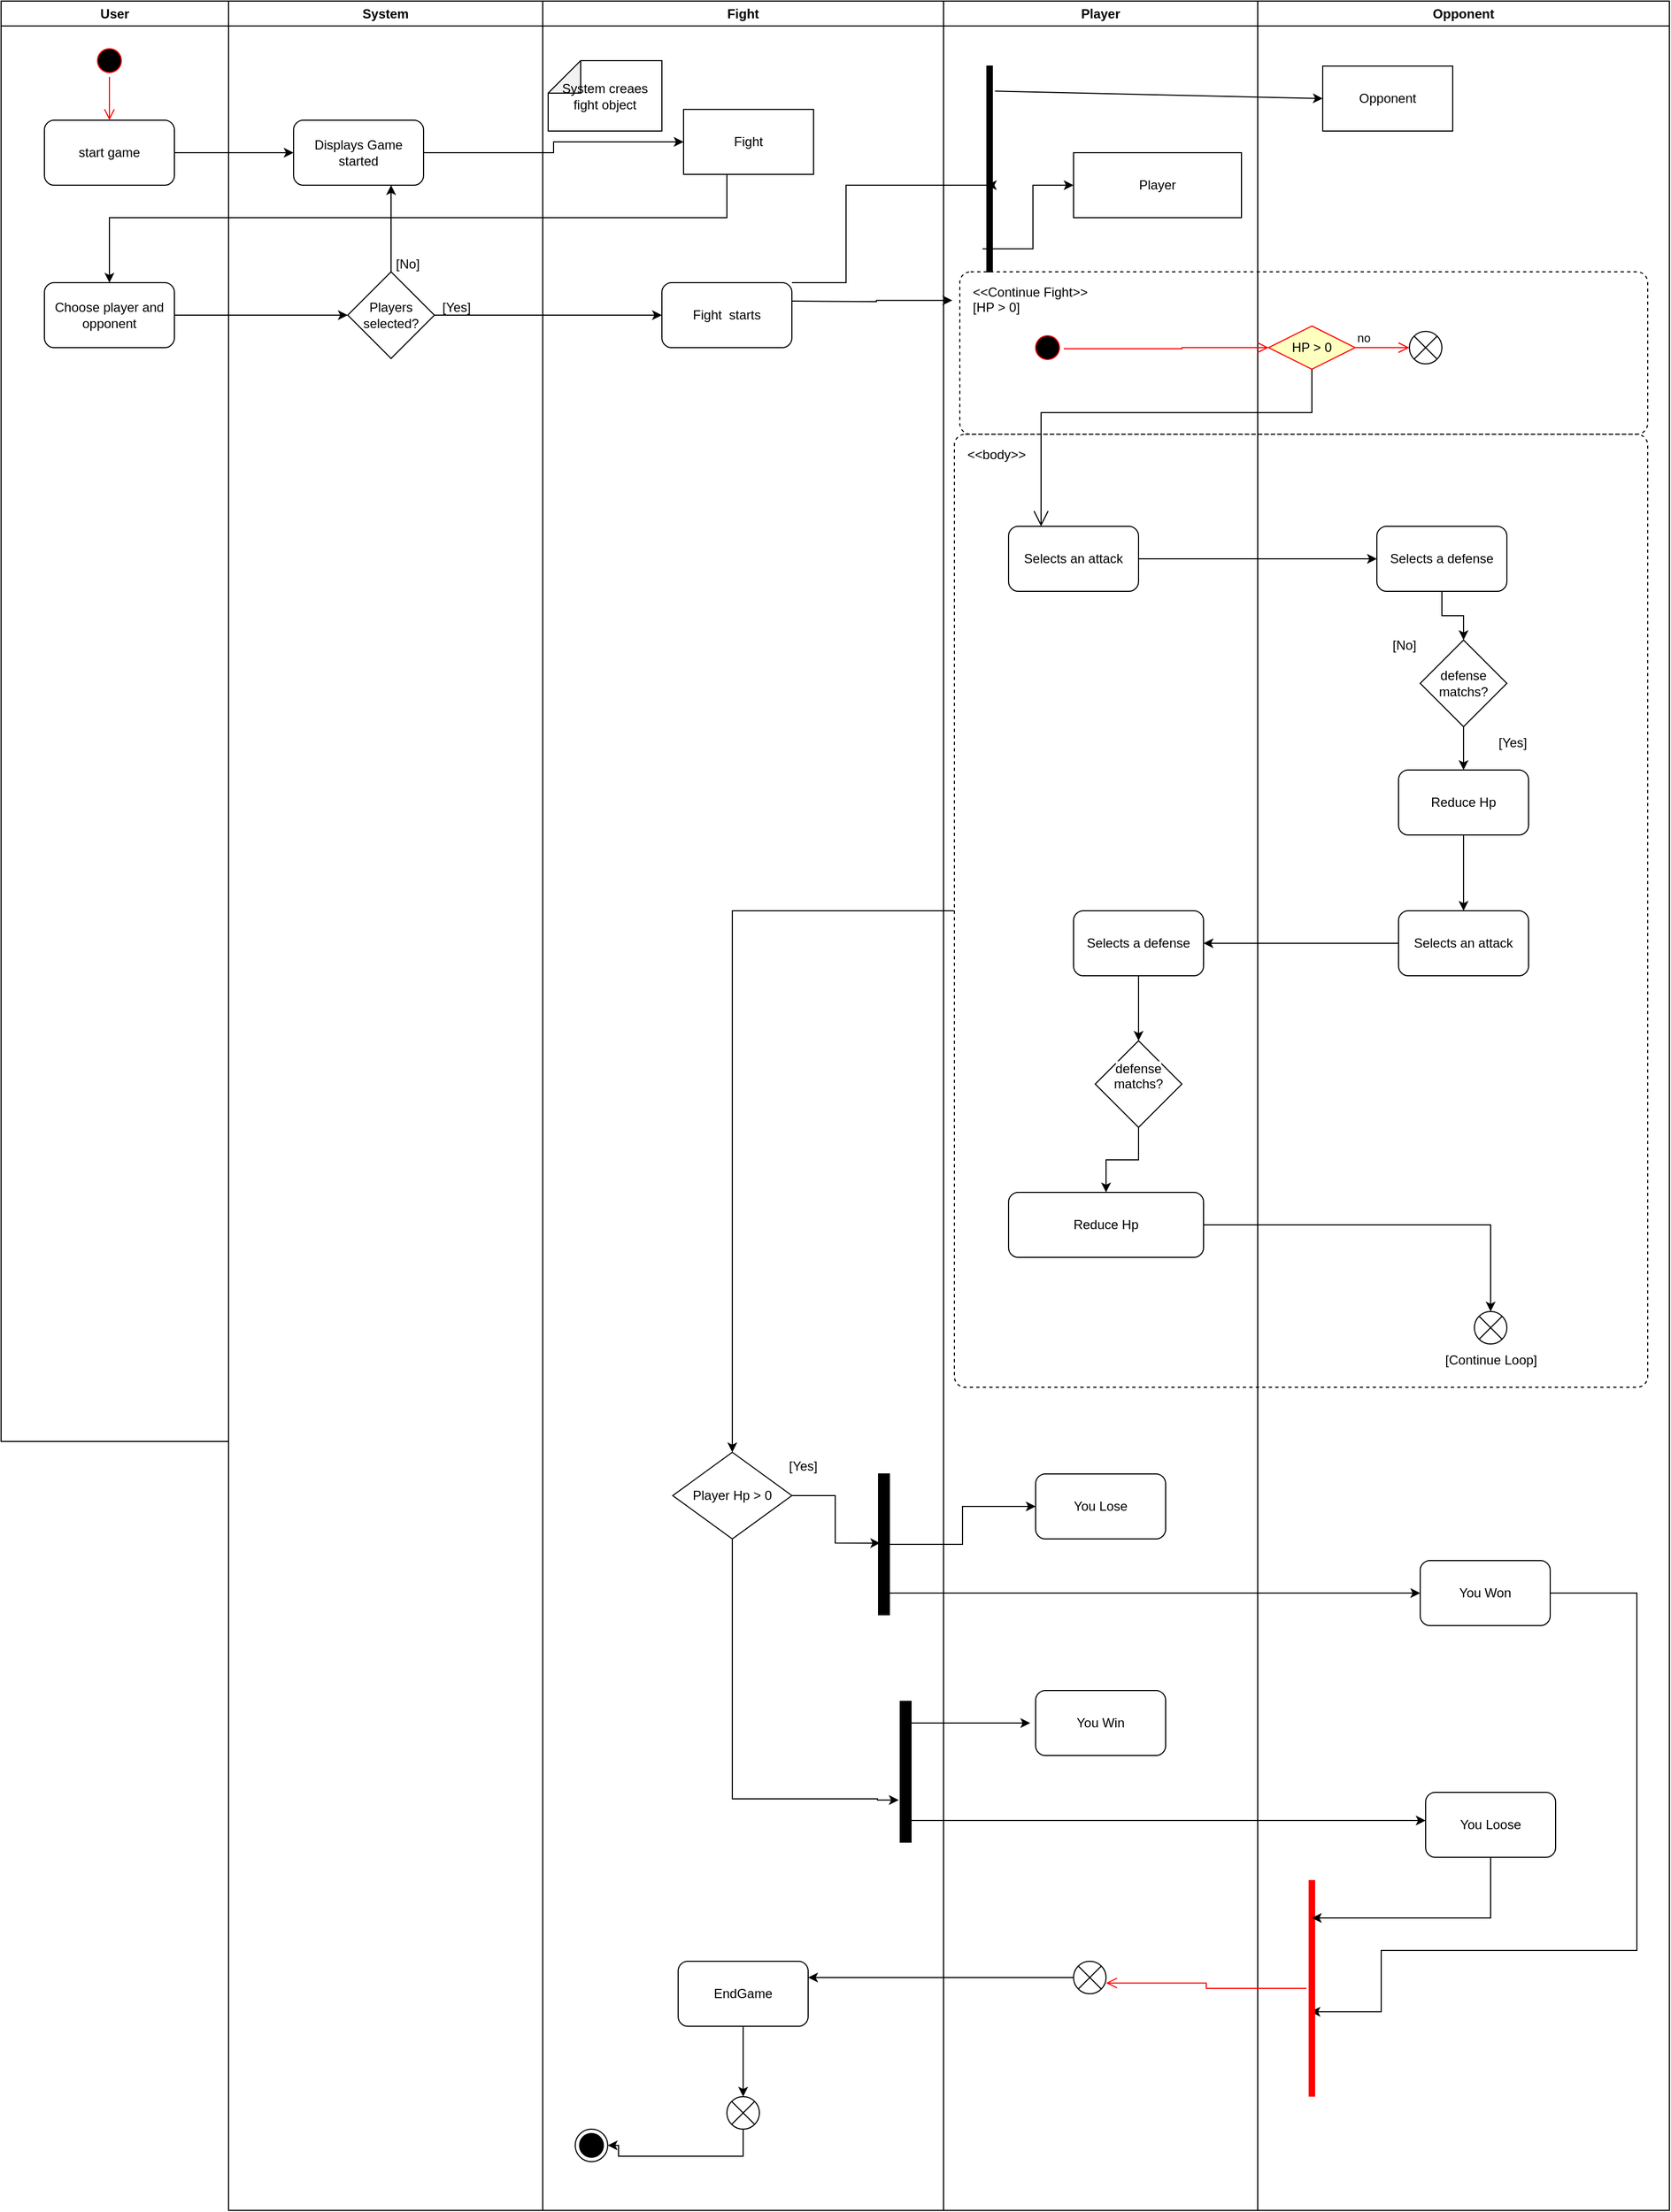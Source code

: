 <mxfile version="24.4.0" type="github" pages="3">
  <diagram name="Page-1" id="WcU2-rj4ujFakDKieW-e">
    <mxGraphModel grid="1" page="1" gridSize="10" guides="1" tooltips="1" connect="1" arrows="1" fold="1" pageScale="1" pageWidth="827" pageHeight="1169" math="0" shadow="0">
      <root>
        <mxCell id="0" />
        <mxCell id="1" parent="0" />
        <mxCell id="Txl1YUPHuKetv443UR-g-1" value="User" style="swimlane;whiteSpace=wrap;html=1;direction=east;" vertex="1" parent="1">
          <mxGeometry x="300" y="100" width="210" height="1330" as="geometry" />
        </mxCell>
        <mxCell id="QtDyZnjSP6VQ8vrl4qWN-1" value="" style="ellipse;html=1;shape=startState;fillColor=#000000;strokeColor=#ff0000;" parent="Txl1YUPHuKetv443UR-g-1" vertex="1">
          <mxGeometry x="85" y="40" width="30" height="30" as="geometry" />
        </mxCell>
        <mxCell id="QtDyZnjSP6VQ8vrl4qWN-3" value="start game" style="rounded=1;whiteSpace=wrap;html=1;" parent="Txl1YUPHuKetv443UR-g-1" vertex="1">
          <mxGeometry x="40" y="110" width="120" height="60" as="geometry" />
        </mxCell>
        <mxCell id="QtDyZnjSP6VQ8vrl4qWN-2" value="" style="edgeStyle=orthogonalEdgeStyle;html=1;verticalAlign=bottom;endArrow=open;endSize=8;strokeColor=#ff0000;rounded=0;entryX=0.5;entryY=0;entryDx=0;entryDy=0;" parent="Txl1YUPHuKetv443UR-g-1" source="QtDyZnjSP6VQ8vrl4qWN-1" edge="1" target="QtDyZnjSP6VQ8vrl4qWN-3">
          <mxGeometry relative="1" as="geometry">
            <mxPoint x="-125" y="60" as="targetPoint" />
          </mxGeometry>
        </mxCell>
        <mxCell id="Txl1YUPHuKetv443UR-g-6" value="Choose player and opponent" style="rounded=1;whiteSpace=wrap;html=1;" vertex="1" parent="Txl1YUPHuKetv443UR-g-1">
          <mxGeometry x="40" y="260" width="120" height="60" as="geometry" />
        </mxCell>
        <mxCell id="Txl1YUPHuKetv443UR-g-2" value="System" style="swimlane;whiteSpace=wrap;html=1;" vertex="1" parent="1">
          <mxGeometry x="510" y="100" width="290" height="2040" as="geometry" />
        </mxCell>
        <mxCell id="QtDyZnjSP6VQ8vrl4qWN-4" value="Displays Game started" style="rounded=1;whiteSpace=wrap;html=1;" parent="Txl1YUPHuKetv443UR-g-2" vertex="1">
          <mxGeometry x="60" y="110" width="120" height="60" as="geometry" />
        </mxCell>
        <mxCell id="Txl1YUPHuKetv443UR-g-14" style="edgeStyle=orthogonalEdgeStyle;rounded=0;orthogonalLoop=1;jettySize=auto;html=1;entryX=0.75;entryY=1;entryDx=0;entryDy=0;" edge="1" parent="Txl1YUPHuKetv443UR-g-2" source="Txl1YUPHuKetv443UR-g-10" target="QtDyZnjSP6VQ8vrl4qWN-4">
          <mxGeometry relative="1" as="geometry" />
        </mxCell>
        <mxCell id="Txl1YUPHuKetv443UR-g-10" value="Players selected?" style="rhombus;whiteSpace=wrap;html=1;" vertex="1" parent="Txl1YUPHuKetv443UR-g-2">
          <mxGeometry x="110" y="250" width="80" height="80" as="geometry" />
        </mxCell>
        <mxCell id="Txl1YUPHuKetv443UR-g-15" value="[No]" style="text;html=1;align=center;verticalAlign=middle;resizable=0;points=[];autosize=1;strokeColor=none;fillColor=none;" vertex="1" parent="Txl1YUPHuKetv443UR-g-2">
          <mxGeometry x="140" y="228" width="50" height="30" as="geometry" />
        </mxCell>
        <mxCell id="Txl1YUPHuKetv443UR-g-4" value="Fight" style="swimlane;whiteSpace=wrap;html=1;" vertex="1" parent="1">
          <mxGeometry x="800" y="100" width="370" height="2040" as="geometry" />
        </mxCell>
        <mxCell id="Txl1YUPHuKetv443UR-g-3" value="Fight" style="rounded=0;whiteSpace=wrap;html=1;" vertex="1" parent="Txl1YUPHuKetv443UR-g-4">
          <mxGeometry x="130" y="100" width="120" height="60" as="geometry" />
        </mxCell>
        <mxCell id="Txl1YUPHuKetv443UR-g-9" value="Fight&amp;nbsp; starts" style="rounded=1;whiteSpace=wrap;html=1;" vertex="1" parent="Txl1YUPHuKetv443UR-g-4">
          <mxGeometry x="110" y="260" width="120" height="60" as="geometry" />
        </mxCell>
        <mxCell id="Txl1YUPHuKetv443UR-g-16" value="System creaes fight object" style="shape=note;whiteSpace=wrap;html=1;backgroundOutline=1;darkOpacity=0.05;direction=north;" vertex="1" parent="Txl1YUPHuKetv443UR-g-4">
          <mxGeometry x="5" y="55" width="105" height="65" as="geometry" />
        </mxCell>
        <mxCell id="Txl1YUPHuKetv443UR-g-72" value="Player Hp &amp;gt; 0" style="rhombus;whiteSpace=wrap;html=1;" vertex="1" parent="Txl1YUPHuKetv443UR-g-4">
          <mxGeometry x="120" y="1340" width="110" height="80" as="geometry" />
        </mxCell>
        <mxCell id="Txl1YUPHuKetv443UR-g-78" value="" style="html=1;points=[];perimeter=orthogonalPerimeter;fillColor=strokeColor;" vertex="1" parent="Txl1YUPHuKetv443UR-g-4">
          <mxGeometry x="310" y="1360" width="10" height="130" as="geometry" />
        </mxCell>
        <mxCell id="Txl1YUPHuKetv443UR-g-76" style="edgeStyle=orthogonalEdgeStyle;rounded=0;orthogonalLoop=1;jettySize=auto;html=1;entryX=0.144;entryY=0.491;entryDx=0;entryDy=0;entryPerimeter=0;" edge="1" parent="Txl1YUPHuKetv443UR-g-4" source="Txl1YUPHuKetv443UR-g-72" target="Txl1YUPHuKetv443UR-g-78">
          <mxGeometry relative="1" as="geometry">
            <mxPoint x="290" y="1400" as="targetPoint" />
          </mxGeometry>
        </mxCell>
        <mxCell id="Txl1YUPHuKetv443UR-g-86" style="edgeStyle=orthogonalEdgeStyle;rounded=0;orthogonalLoop=1;jettySize=auto;html=1;" edge="1" parent="Txl1YUPHuKetv443UR-g-4" source="Txl1YUPHuKetv443UR-g-83">
          <mxGeometry relative="1" as="geometry">
            <mxPoint x="450" y="1590" as="targetPoint" />
            <Array as="points">
              <mxPoint x="360" y="1590" />
              <mxPoint x="360" y="1590" />
            </Array>
          </mxGeometry>
        </mxCell>
        <mxCell id="Txl1YUPHuKetv443UR-g-83" value="" style="html=1;points=[];perimeter=orthogonalPerimeter;fillColor=strokeColor;" vertex="1" parent="Txl1YUPHuKetv443UR-g-4">
          <mxGeometry x="330" y="1570" width="10" height="130" as="geometry" />
        </mxCell>
        <mxCell id="Txl1YUPHuKetv443UR-g-84" style="edgeStyle=orthogonalEdgeStyle;rounded=0;orthogonalLoop=1;jettySize=auto;html=1;entryX=-0.141;entryY=0.701;entryDx=0;entryDy=0;entryPerimeter=0;" edge="1" parent="Txl1YUPHuKetv443UR-g-4" source="Txl1YUPHuKetv443UR-g-72" target="Txl1YUPHuKetv443UR-g-83">
          <mxGeometry relative="1" as="geometry">
            <Array as="points">
              <mxPoint x="175" y="1660" />
              <mxPoint x="309" y="1660" />
            </Array>
          </mxGeometry>
        </mxCell>
        <mxCell id="Txl1YUPHuKetv443UR-g-97" value="" style="edgeStyle=orthogonalEdgeStyle;rounded=0;orthogonalLoop=1;jettySize=auto;html=1;" edge="1" parent="Txl1YUPHuKetv443UR-g-4" source="Txl1YUPHuKetv443UR-g-94" target="Txl1YUPHuKetv443UR-g-96">
          <mxGeometry relative="1" as="geometry" />
        </mxCell>
        <mxCell id="Txl1YUPHuKetv443UR-g-94" value="EndGame" style="rounded=1;whiteSpace=wrap;html=1;" vertex="1" parent="Txl1YUPHuKetv443UR-g-4">
          <mxGeometry x="125" y="1810" width="120" height="60" as="geometry" />
        </mxCell>
        <mxCell id="Txl1YUPHuKetv443UR-g-96" value="" style="shape=sumEllipse;perimeter=ellipsePerimeter;html=1;backgroundOutline=1;" vertex="1" parent="Txl1YUPHuKetv443UR-g-4">
          <mxGeometry x="170" y="1935" width="30" height="30" as="geometry" />
        </mxCell>
        <mxCell id="Txl1YUPHuKetv443UR-g-98" value="" style="ellipse;html=1;shape=endState;fillColor=strokeColor;direction=west;" vertex="1" parent="Txl1YUPHuKetv443UR-g-4">
          <mxGeometry x="30" y="1965" width="30" height="30" as="geometry" />
        </mxCell>
        <mxCell id="Txl1YUPHuKetv443UR-g-99" style="edgeStyle=orthogonalEdgeStyle;rounded=0;orthogonalLoop=1;jettySize=auto;html=1;entryX=0;entryY=0.5;entryDx=0;entryDy=0;" edge="1" parent="Txl1YUPHuKetv443UR-g-4" source="Txl1YUPHuKetv443UR-g-96" target="Txl1YUPHuKetv443UR-g-98">
          <mxGeometry relative="1" as="geometry">
            <Array as="points">
              <mxPoint x="185" y="1990" />
              <mxPoint x="70" y="1990" />
              <mxPoint x="70" y="1980" />
            </Array>
          </mxGeometry>
        </mxCell>
        <mxCell id="Txl1YUPHuKetv443UR-g-5" style="edgeStyle=orthogonalEdgeStyle;rounded=0;orthogonalLoop=1;jettySize=auto;html=1;" edge="1" parent="1" source="QtDyZnjSP6VQ8vrl4qWN-3" target="QtDyZnjSP6VQ8vrl4qWN-4">
          <mxGeometry relative="1" as="geometry" />
        </mxCell>
        <mxCell id="Txl1YUPHuKetv443UR-g-7" style="edgeStyle=orthogonalEdgeStyle;rounded=0;orthogonalLoop=1;jettySize=auto;html=1;entryX=0.5;entryY=0;entryDx=0;entryDy=0;exitX=0.25;exitY=1;exitDx=0;exitDy=0;" edge="1" parent="1" source="Txl1YUPHuKetv443UR-g-3" target="Txl1YUPHuKetv443UR-g-6">
          <mxGeometry relative="1" as="geometry">
            <Array as="points">
              <mxPoint x="970" y="260" />
              <mxPoint x="970" y="300" />
              <mxPoint x="400" y="300" />
            </Array>
          </mxGeometry>
        </mxCell>
        <mxCell id="Txl1YUPHuKetv443UR-g-8" style="edgeStyle=orthogonalEdgeStyle;rounded=0;orthogonalLoop=1;jettySize=auto;html=1;entryX=0;entryY=0.5;entryDx=0;entryDy=0;" edge="1" parent="1" source="QtDyZnjSP6VQ8vrl4qWN-4" target="Txl1YUPHuKetv443UR-g-3">
          <mxGeometry relative="1" as="geometry" />
        </mxCell>
        <mxCell id="Txl1YUPHuKetv443UR-g-11" style="edgeStyle=orthogonalEdgeStyle;rounded=0;orthogonalLoop=1;jettySize=auto;html=1;entryX=0;entryY=0.5;entryDx=0;entryDy=0;" edge="1" parent="1" source="Txl1YUPHuKetv443UR-g-6" target="Txl1YUPHuKetv443UR-g-10">
          <mxGeometry relative="1" as="geometry" />
        </mxCell>
        <mxCell id="Txl1YUPHuKetv443UR-g-12" style="edgeStyle=orthogonalEdgeStyle;rounded=0;orthogonalLoop=1;jettySize=auto;html=1;" edge="1" parent="1" source="Txl1YUPHuKetv443UR-g-10" target="Txl1YUPHuKetv443UR-g-9">
          <mxGeometry relative="1" as="geometry" />
        </mxCell>
        <mxCell id="Txl1YUPHuKetv443UR-g-13" value="[Yes]" style="text;html=1;align=center;verticalAlign=middle;resizable=0;points=[];autosize=1;strokeColor=none;fillColor=none;" vertex="1" parent="1">
          <mxGeometry x="695" y="368" width="50" height="30" as="geometry" />
        </mxCell>
        <mxCell id="Txl1YUPHuKetv443UR-g-26" style="edgeStyle=orthogonalEdgeStyle;rounded=0;orthogonalLoop=1;jettySize=auto;html=1;entryX=-0.011;entryY=0.176;entryDx=0;entryDy=0;entryPerimeter=0;" edge="1" parent="1" target="Txl1YUPHuKetv443UR-g-43">
          <mxGeometry relative="1" as="geometry">
            <mxPoint x="1030" y="377" as="sourcePoint" />
            <mxPoint x="1500" y="340" as="targetPoint" />
            <Array as="points" />
          </mxGeometry>
        </mxCell>
        <mxCell id="Txl1YUPHuKetv443UR-g-28" value="Player" style="swimlane;whiteSpace=wrap;html=1;fillColor=none;" vertex="1" parent="1">
          <mxGeometry x="1170" y="100" width="290" height="2040" as="geometry" />
        </mxCell>
        <mxCell id="Txl1YUPHuKetv443UR-g-29" value="Player" style="rounded=0;whiteSpace=wrap;html=1;" vertex="1" parent="Txl1YUPHuKetv443UR-g-28">
          <mxGeometry x="120" y="140" width="155" height="60" as="geometry" />
        </mxCell>
        <mxCell id="Txl1YUPHuKetv443UR-g-34" style="edgeStyle=orthogonalEdgeStyle;rounded=0;orthogonalLoop=1;jettySize=auto;html=1;entryX=0;entryY=0.5;entryDx=0;entryDy=0;exitX=-0.8;exitY=0.888;exitDx=0;exitDy=0;exitPerimeter=0;" edge="1" parent="Txl1YUPHuKetv443UR-g-28" source="Txl1YUPHuKetv443UR-g-31" target="Txl1YUPHuKetv443UR-g-29">
          <mxGeometry relative="1" as="geometry">
            <mxPoint x="50" y="310" as="sourcePoint" />
          </mxGeometry>
        </mxCell>
        <mxCell id="Txl1YUPHuKetv443UR-g-31" value="" style="html=1;points=[];perimeter=orthogonalPerimeter;fillColor=strokeColor;" vertex="1" parent="Txl1YUPHuKetv443UR-g-28">
          <mxGeometry x="40" y="60" width="5" height="190" as="geometry" />
        </mxCell>
        <mxCell id="Txl1YUPHuKetv443UR-g-24" value="Selects an attack" style="rounded=1;whiteSpace=wrap;html=1;" vertex="1" parent="Txl1YUPHuKetv443UR-g-28">
          <mxGeometry x="60" y="485" width="120" height="60" as="geometry" />
        </mxCell>
        <mxCell id="Txl1YUPHuKetv443UR-g-43" value="&amp;lt;&amp;lt;Continue Fight&amp;gt;&amp;gt;&lt;div&gt;[HP &amp;gt; 0]&lt;br&gt;&lt;div&gt;&lt;br&gt;&lt;/div&gt;&lt;/div&gt;" style="dashed=1;rounded=1;absoluteArcSize=1;arcSize=20;html=1;verticalAlign=top;align=left;spacingTop=5;spacingLeft=10;whiteSpace=wrap;fillColor=none;" vertex="1" parent="Txl1YUPHuKetv443UR-g-28">
          <mxGeometry x="15" y="250" width="635" height="150" as="geometry" />
        </mxCell>
        <mxCell id="Txl1YUPHuKetv443UR-g-46" value="" style="ellipse;html=1;shape=startState;fillColor=#000000;strokeColor=#ff0000;" vertex="1" parent="Txl1YUPHuKetv443UR-g-28">
          <mxGeometry x="81" y="305" width="30" height="30" as="geometry" />
        </mxCell>
        <mxCell id="Txl1YUPHuKetv443UR-g-56" value="&amp;lt;&amp;lt;body&amp;gt;&amp;gt;" style="dashed=1;rounded=1;absoluteArcSize=1;arcSize=20;html=1;verticalAlign=top;align=left;spacingTop=5;spacingLeft=10;whiteSpace=wrap;fillColor=none;" vertex="1" parent="Txl1YUPHuKetv443UR-g-28">
          <mxGeometry x="10" y="400" width="640" height="880" as="geometry" />
        </mxCell>
        <mxCell id="Txl1YUPHuKetv443UR-g-67" value="" style="edgeStyle=orthogonalEdgeStyle;rounded=0;orthogonalLoop=1;jettySize=auto;html=1;" edge="1" parent="Txl1YUPHuKetv443UR-g-28" source="Txl1YUPHuKetv443UR-g-62" target="Txl1YUPHuKetv443UR-g-65">
          <mxGeometry relative="1" as="geometry" />
        </mxCell>
        <mxCell id="Txl1YUPHuKetv443UR-g-62" value="Selects a defense" style="rounded=1;whiteSpace=wrap;html=1;" vertex="1" parent="Txl1YUPHuKetv443UR-g-28">
          <mxGeometry x="120" y="840" width="120" height="60" as="geometry" />
        </mxCell>
        <mxCell id="Txl1YUPHuKetv443UR-g-68" value="" style="edgeStyle=orthogonalEdgeStyle;rounded=0;orthogonalLoop=1;jettySize=auto;html=1;" edge="1" parent="Txl1YUPHuKetv443UR-g-28" source="Txl1YUPHuKetv443UR-g-65" target="Txl1YUPHuKetv443UR-g-66">
          <mxGeometry relative="1" as="geometry" />
        </mxCell>
        <mxCell id="Txl1YUPHuKetv443UR-g-65" value="&#xa;&lt;span style=&quot;color: rgb(0, 0, 0); font-family: Helvetica; font-size: 12px; font-style: normal; font-variant-ligatures: normal; font-variant-caps: normal; font-weight: 400; letter-spacing: normal; orphans: 2; text-align: center; text-indent: 0px; text-transform: none; widows: 2; word-spacing: 0px; -webkit-text-stroke-width: 0px; white-space: normal; background-color: rgb(251, 251, 251); text-decoration-thickness: initial; text-decoration-style: initial; text-decoration-color: initial; display: inline !important; float: none;&quot;&gt;defense matchs?&lt;/span&gt;&#xa;&#xa;" style="rhombus;whiteSpace=wrap;html=1;" vertex="1" parent="Txl1YUPHuKetv443UR-g-28">
          <mxGeometry x="140" y="960" width="80" height="80" as="geometry" />
        </mxCell>
        <mxCell id="Txl1YUPHuKetv443UR-g-66" value="Reduce Hp" style="rounded=1;whiteSpace=wrap;html=1;" vertex="1" parent="Txl1YUPHuKetv443UR-g-28">
          <mxGeometry x="60" y="1100" width="180" height="60" as="geometry" />
        </mxCell>
        <mxCell id="Txl1YUPHuKetv443UR-g-75" value="You Lose" style="rounded=1;whiteSpace=wrap;html=1;" vertex="1" parent="Txl1YUPHuKetv443UR-g-28">
          <mxGeometry x="85" y="1360" width="120" height="60" as="geometry" />
        </mxCell>
        <mxCell id="Txl1YUPHuKetv443UR-g-82" value="You Win" style="rounded=1;whiteSpace=wrap;html=1;" vertex="1" parent="Txl1YUPHuKetv443UR-g-28">
          <mxGeometry x="85" y="1560" width="120" height="60" as="geometry" />
        </mxCell>
        <mxCell id="Txl1YUPHuKetv443UR-g-87" value="" style="endArrow=classic;html=1;rounded=0;entryX=0;entryY=0.5;entryDx=0;entryDy=0;" edge="1" parent="Txl1YUPHuKetv443UR-g-28">
          <mxGeometry width="50" height="50" relative="1" as="geometry">
            <mxPoint x="-30" y="1680" as="sourcePoint" />
            <mxPoint x="445" y="1680" as="targetPoint" />
          </mxGeometry>
        </mxCell>
        <mxCell id="Txl1YUPHuKetv443UR-g-92" value="" style="shape=sumEllipse;perimeter=ellipsePerimeter;html=1;backgroundOutline=1;" vertex="1" parent="Txl1YUPHuKetv443UR-g-28">
          <mxGeometry x="120" y="1810" width="30" height="30" as="geometry" />
        </mxCell>
        <mxCell id="Txl1YUPHuKetv443UR-g-30" style="edgeStyle=orthogonalEdgeStyle;rounded=0;orthogonalLoop=1;jettySize=auto;html=1;exitX=1;exitY=0;exitDx=0;exitDy=0;" edge="1" parent="1" source="Txl1YUPHuKetv443UR-g-9">
          <mxGeometry relative="1" as="geometry">
            <mxPoint x="1210" y="270" as="targetPoint" />
            <Array as="points">
              <mxPoint x="1080" y="360" />
              <mxPoint x="1080" y="270" />
              <mxPoint x="1211" y="270" />
            </Array>
          </mxGeometry>
        </mxCell>
        <mxCell id="Txl1YUPHuKetv443UR-g-33" value="Opponent" style="swimlane;whiteSpace=wrap;html=1;" vertex="1" parent="1">
          <mxGeometry x="1460" y="100" width="380" height="2040" as="geometry" />
        </mxCell>
        <mxCell id="Txl1YUPHuKetv443UR-g-35" value="Opponent" style="rounded=0;whiteSpace=wrap;html=1;" vertex="1" parent="Txl1YUPHuKetv443UR-g-33">
          <mxGeometry x="60" y="60" width="120" height="60" as="geometry" />
        </mxCell>
        <mxCell id="Txl1YUPHuKetv443UR-g-39" value="" style="edgeStyle=orthogonalEdgeStyle;rounded=0;orthogonalLoop=1;jettySize=auto;html=1;" edge="1" parent="Txl1YUPHuKetv443UR-g-33" source="Txl1YUPHuKetv443UR-g-37" target="Txl1YUPHuKetv443UR-g-38">
          <mxGeometry relative="1" as="geometry" />
        </mxCell>
        <mxCell id="Txl1YUPHuKetv443UR-g-37" value="Selects a defense" style="rounded=1;whiteSpace=wrap;html=1;" vertex="1" parent="Txl1YUPHuKetv443UR-g-33">
          <mxGeometry x="110" y="485" width="120" height="60" as="geometry" />
        </mxCell>
        <mxCell id="Txl1YUPHuKetv443UR-g-41" value="" style="edgeStyle=orthogonalEdgeStyle;rounded=0;orthogonalLoop=1;jettySize=auto;html=1;" edge="1" parent="Txl1YUPHuKetv443UR-g-33" source="Txl1YUPHuKetv443UR-g-38" target="Txl1YUPHuKetv443UR-g-40">
          <mxGeometry relative="1" as="geometry" />
        </mxCell>
        <mxCell id="Txl1YUPHuKetv443UR-g-38" value="defense matchs?" style="rhombus;whiteSpace=wrap;html=1;" vertex="1" parent="Txl1YUPHuKetv443UR-g-33">
          <mxGeometry x="150" y="590" width="80" height="80" as="geometry" />
        </mxCell>
        <mxCell id="Txl1YUPHuKetv443UR-g-59" value="" style="edgeStyle=orthogonalEdgeStyle;rounded=0;orthogonalLoop=1;jettySize=auto;html=1;" edge="1" parent="Txl1YUPHuKetv443UR-g-33" source="Txl1YUPHuKetv443UR-g-40" target="Txl1YUPHuKetv443UR-g-58">
          <mxGeometry relative="1" as="geometry" />
        </mxCell>
        <mxCell id="Txl1YUPHuKetv443UR-g-40" value="Reduce Hp" style="rounded=1;whiteSpace=wrap;html=1;" vertex="1" parent="Txl1YUPHuKetv443UR-g-33">
          <mxGeometry x="130" y="710" width="120" height="60" as="geometry" />
        </mxCell>
        <mxCell id="Txl1YUPHuKetv443UR-g-49" value="HP &amp;gt; 0" style="rhombus;whiteSpace=wrap;html=1;fontColor=#000000;fillColor=#ffffc0;strokeColor=#ff0000;" vertex="1" parent="Txl1YUPHuKetv443UR-g-33">
          <mxGeometry x="10" y="300" width="80" height="40" as="geometry" />
        </mxCell>
        <mxCell id="Txl1YUPHuKetv443UR-g-53" value="" style="shape=sumEllipse;perimeter=ellipsePerimeter;html=1;backgroundOutline=1;" vertex="1" parent="Txl1YUPHuKetv443UR-g-33">
          <mxGeometry x="140" y="305" width="30" height="30" as="geometry" />
        </mxCell>
        <mxCell id="Txl1YUPHuKetv443UR-g-42" value="[No]" style="text;html=1;align=center;verticalAlign=middle;resizable=0;points=[];autosize=1;strokeColor=none;fillColor=none;" vertex="1" parent="Txl1YUPHuKetv443UR-g-33">
          <mxGeometry x="110" y="580" width="50" height="30" as="geometry" />
        </mxCell>
        <mxCell id="Txl1YUPHuKetv443UR-g-55" value="[Yes]" style="text;html=1;align=center;verticalAlign=middle;resizable=0;points=[];autosize=1;strokeColor=none;fillColor=none;" vertex="1" parent="Txl1YUPHuKetv443UR-g-33">
          <mxGeometry x="210" y="670" width="50" height="30" as="geometry" />
        </mxCell>
        <mxCell id="Txl1YUPHuKetv443UR-g-58" value="Selects an attack" style="rounded=1;whiteSpace=wrap;html=1;" vertex="1" parent="Txl1YUPHuKetv443UR-g-33">
          <mxGeometry x="130" y="840" width="120" height="60" as="geometry" />
        </mxCell>
        <mxCell id="Txl1YUPHuKetv443UR-g-69" value="" style="shape=sumEllipse;perimeter=ellipsePerimeter;html=1;backgroundOutline=1;" vertex="1" parent="Txl1YUPHuKetv443UR-g-33">
          <mxGeometry x="200" y="1210" width="30" height="30" as="geometry" />
        </mxCell>
        <mxCell id="Txl1YUPHuKetv443UR-g-71" value="[Continue Loop]" style="text;html=1;align=center;verticalAlign=middle;resizable=0;points=[];autosize=1;strokeColor=none;fillColor=none;" vertex="1" parent="Txl1YUPHuKetv443UR-g-33">
          <mxGeometry x="160" y="1240" width="110" height="30" as="geometry" />
        </mxCell>
        <mxCell id="Txl1YUPHuKetv443UR-g-90" style="edgeStyle=orthogonalEdgeStyle;rounded=0;orthogonalLoop=1;jettySize=auto;html=1;entryX=0.608;entryY=0.627;entryDx=0;entryDy=0;entryPerimeter=0;" edge="1" parent="Txl1YUPHuKetv443UR-g-33" source="Txl1YUPHuKetv443UR-g-77" target="Txl1YUPHuKetv443UR-g-88">
          <mxGeometry relative="1" as="geometry">
            <mxPoint x="340" y="1840" as="targetPoint" />
            <Array as="points">
              <mxPoint x="350" y="1470" />
              <mxPoint x="350" y="1800" />
              <mxPoint x="114" y="1800" />
              <mxPoint x="114" y="1857" />
            </Array>
          </mxGeometry>
        </mxCell>
        <mxCell id="Txl1YUPHuKetv443UR-g-77" value="You Won" style="rounded=1;whiteSpace=wrap;html=1;" vertex="1" parent="Txl1YUPHuKetv443UR-g-33">
          <mxGeometry x="150" y="1440" width="120" height="60" as="geometry" />
        </mxCell>
        <mxCell id="Txl1YUPHuKetv443UR-g-85" value="You Loose" style="rounded=1;whiteSpace=wrap;html=1;" vertex="1" parent="Txl1YUPHuKetv443UR-g-33">
          <mxGeometry x="155" y="1654" width="120" height="60" as="geometry" />
        </mxCell>
        <mxCell id="Txl1YUPHuKetv443UR-g-88" value="" style="shape=line;html=1;strokeWidth=6;strokeColor=#ff0000;direction=south;" vertex="1" parent="Txl1YUPHuKetv443UR-g-33">
          <mxGeometry x="45" y="1735" width="10" height="200" as="geometry" />
        </mxCell>
        <mxCell id="Txl1YUPHuKetv443UR-g-91" style="edgeStyle=orthogonalEdgeStyle;rounded=0;orthogonalLoop=1;jettySize=auto;html=1;" edge="1" parent="Txl1YUPHuKetv443UR-g-33" source="Txl1YUPHuKetv443UR-g-85">
          <mxGeometry relative="1" as="geometry">
            <mxPoint x="50" y="1770" as="targetPoint" />
            <Array as="points">
              <mxPoint x="215" y="1770" />
              <mxPoint x="50" y="1770" />
            </Array>
          </mxGeometry>
        </mxCell>
        <mxCell id="Txl1YUPHuKetv443UR-g-50" value="no" style="edgeStyle=orthogonalEdgeStyle;html=1;align=left;verticalAlign=bottom;endArrow=open;endSize=8;strokeColor=#ff0000;rounded=0;entryX=0;entryY=0.5;entryDx=0;entryDy=0;" edge="1" source="Txl1YUPHuKetv443UR-g-49" parent="Txl1YUPHuKetv443UR-g-33" target="Txl1YUPHuKetv443UR-g-53">
          <mxGeometry x="-1" relative="1" as="geometry">
            <mxPoint x="120" y="320" as="targetPoint" />
          </mxGeometry>
        </mxCell>
        <mxCell id="Txl1YUPHuKetv443UR-g-36" value="" style="endArrow=classic;html=1;rounded=0;entryX=0;entryY=0.5;entryDx=0;entryDy=0;exitX=1.486;exitY=0.122;exitDx=0;exitDy=0;exitPerimeter=0;" edge="1" parent="1" source="Txl1YUPHuKetv443UR-g-31" target="Txl1YUPHuKetv443UR-g-35">
          <mxGeometry width="50" height="50" relative="1" as="geometry">
            <mxPoint x="1190" y="220" as="sourcePoint" />
            <mxPoint x="1240" y="170" as="targetPoint" />
          </mxGeometry>
        </mxCell>
        <mxCell id="Txl1YUPHuKetv443UR-g-27" style="edgeStyle=orthogonalEdgeStyle;rounded=0;orthogonalLoop=1;jettySize=auto;html=1;entryX=0;entryY=0.5;entryDx=0;entryDy=0;" edge="1" parent="1" source="Txl1YUPHuKetv443UR-g-24" target="Txl1YUPHuKetv443UR-g-37">
          <mxGeometry relative="1" as="geometry">
            <mxPoint x="1560" y="440" as="targetPoint" />
            <Array as="points" />
          </mxGeometry>
        </mxCell>
        <mxCell id="Txl1YUPHuKetv443UR-g-47" value="" style="edgeStyle=orthogonalEdgeStyle;html=1;verticalAlign=bottom;endArrow=open;endSize=8;strokeColor=#ff0000;rounded=0;entryX=0;entryY=0.5;entryDx=0;entryDy=0;" edge="1" source="Txl1YUPHuKetv443UR-g-46" parent="1" target="Txl1YUPHuKetv443UR-g-49">
          <mxGeometry relative="1" as="geometry">
            <mxPoint x="1390" y="420" as="targetPoint" />
            <Array as="points">
              <mxPoint x="1390" y="421" />
            </Array>
          </mxGeometry>
        </mxCell>
        <mxCell id="Txl1YUPHuKetv443UR-g-52" value="" style="endArrow=open;endFill=1;endSize=12;html=1;rounded=0;entryX=0.25;entryY=0;entryDx=0;entryDy=0;exitX=0.5;exitY=1;exitDx=0;exitDy=0;" edge="1" parent="1" source="Txl1YUPHuKetv443UR-g-49" target="Txl1YUPHuKetv443UR-g-24">
          <mxGeometry width="160" relative="1" as="geometry">
            <mxPoint x="1490" y="430" as="sourcePoint" />
            <mxPoint x="1650" y="430" as="targetPoint" />
            <Array as="points">
              <mxPoint x="1510" y="480" />
              <mxPoint x="1260" y="480" />
            </Array>
          </mxGeometry>
        </mxCell>
        <mxCell id="Txl1YUPHuKetv443UR-g-57" style="edgeStyle=orthogonalEdgeStyle;rounded=0;orthogonalLoop=1;jettySize=auto;html=1;exitX=0;exitY=0.5;exitDx=0;exitDy=0;entryX=1;entryY=0.5;entryDx=0;entryDy=0;" edge="1" parent="1" source="Txl1YUPHuKetv443UR-g-58" target="Txl1YUPHuKetv443UR-g-62">
          <mxGeometry relative="1" as="geometry">
            <mxPoint x="1450" y="970" as="targetPoint" />
          </mxGeometry>
        </mxCell>
        <mxCell id="Txl1YUPHuKetv443UR-g-70" value="" style="edgeStyle=orthogonalEdgeStyle;rounded=0;orthogonalLoop=1;jettySize=auto;html=1;" edge="1" parent="1" source="Txl1YUPHuKetv443UR-g-66" target="Txl1YUPHuKetv443UR-g-69">
          <mxGeometry relative="1" as="geometry" />
        </mxCell>
        <mxCell id="Txl1YUPHuKetv443UR-g-74" style="edgeStyle=orthogonalEdgeStyle;rounded=0;orthogonalLoop=1;jettySize=auto;html=1;" edge="1" parent="1" source="Txl1YUPHuKetv443UR-g-56" target="Txl1YUPHuKetv443UR-g-72">
          <mxGeometry relative="1" as="geometry" />
        </mxCell>
        <mxCell id="Txl1YUPHuKetv443UR-g-79" style="edgeStyle=orthogonalEdgeStyle;rounded=0;orthogonalLoop=1;jettySize=auto;html=1;entryX=0;entryY=0.5;entryDx=0;entryDy=0;" edge="1" parent="1" source="Txl1YUPHuKetv443UR-g-78" target="Txl1YUPHuKetv443UR-g-75">
          <mxGeometry relative="1" as="geometry" />
        </mxCell>
        <mxCell id="Txl1YUPHuKetv443UR-g-80" value="" style="endArrow=classic;html=1;rounded=0;entryX=0;entryY=0.5;entryDx=0;entryDy=0;" edge="1" parent="1" source="Txl1YUPHuKetv443UR-g-78" target="Txl1YUPHuKetv443UR-g-77">
          <mxGeometry width="50" height="50" relative="1" as="geometry">
            <mxPoint x="1290" y="1590" as="sourcePoint" />
            <mxPoint x="1340" y="1540" as="targetPoint" />
          </mxGeometry>
        </mxCell>
        <mxCell id="Txl1YUPHuKetv443UR-g-81" value="[Yes]" style="text;html=1;align=center;verticalAlign=middle;resizable=0;points=[];autosize=1;strokeColor=none;fillColor=none;" vertex="1" parent="1">
          <mxGeometry x="1015" y="1438" width="50" height="30" as="geometry" />
        </mxCell>
        <mxCell id="Txl1YUPHuKetv443UR-g-89" value="" style="edgeStyle=orthogonalEdgeStyle;html=1;verticalAlign=bottom;endArrow=open;endSize=8;strokeColor=#ff0000;rounded=0;entryX=1;entryY=0.67;entryDx=0;entryDy=0;entryPerimeter=0;" edge="1" source="Txl1YUPHuKetv443UR-g-88" parent="1" target="Txl1YUPHuKetv443UR-g-92">
          <mxGeometry relative="1" as="geometry">
            <mxPoint x="1240" y="1920" as="targetPoint" />
            <Array as="points" />
          </mxGeometry>
        </mxCell>
        <mxCell id="Txl1YUPHuKetv443UR-g-95" style="edgeStyle=orthogonalEdgeStyle;rounded=0;orthogonalLoop=1;jettySize=auto;html=1;entryX=1;entryY=0.25;entryDx=0;entryDy=0;" edge="1" parent="1" source="Txl1YUPHuKetv443UR-g-92" target="Txl1YUPHuKetv443UR-g-94">
          <mxGeometry relative="1" as="geometry" />
        </mxCell>
      </root>
    </mxGraphModel>
  </diagram>
  <diagram id="_Nm-4DZ3i19SsHLYFhUR" name="Page-2">
    <mxGraphModel dx="2150" dy="765" grid="1" gridSize="10" guides="1" tooltips="1" connect="1" arrows="1" fold="1" page="1" pageScale="1" pageWidth="827" pageHeight="1169" math="0" shadow="0">
      <root>
        <mxCell id="0" />
        <mxCell id="1" parent="0" />
        <mxCell id="fMfLgQN2BLhDkXk_PU84-1" value="Attack" style="swimlane;whiteSpace=wrap;html=1;" vertex="1" parent="1">
          <mxGeometry x="-140" y="40" width="900" height="840" as="geometry" />
        </mxCell>
        <mxCell id="fMfLgQN2BLhDkXk_PU84-15" style="edgeStyle=orthogonalEdgeStyle;rounded=0;orthogonalLoop=1;jettySize=auto;html=1;entryX=0.5;entryY=0;entryDx=0;entryDy=0;" edge="1" parent="fMfLgQN2BLhDkXk_PU84-1" source="fMfLgQN2BLhDkXk_PU84-2" target="fMfLgQN2BLhDkXk_PU84-14">
          <mxGeometry relative="1" as="geometry" />
        </mxCell>
        <mxCell id="fMfLgQN2BLhDkXk_PU84-2" value="Shoot" style="rounded=1;whiteSpace=wrap;html=1;" vertex="1" parent="fMfLgQN2BLhDkXk_PU84-1">
          <mxGeometry x="240" y="50" width="120" height="60" as="geometry" />
        </mxCell>
        <mxCell id="fMfLgQN2BLhDkXk_PU84-8" style="edgeStyle=orthogonalEdgeStyle;rounded=0;orthogonalLoop=1;jettySize=auto;html=1;entryX=0;entryY=0.5;entryDx=0;entryDy=0;exitX=0.5;exitY=0;exitDx=0;exitDy=0;" edge="1" parent="fMfLgQN2BLhDkXk_PU84-1" source="fMfLgQN2BLhDkXk_PU84-3" target="fMfLgQN2BLhDkXk_PU84-2">
          <mxGeometry relative="1" as="geometry" />
        </mxCell>
        <mxCell id="fMfLgQN2BLhDkXk_PU84-9" style="edgeStyle=orthogonalEdgeStyle;rounded=0;orthogonalLoop=1;jettySize=auto;html=1;entryX=0;entryY=0.5;entryDx=0;entryDy=0;" edge="1" parent="fMfLgQN2BLhDkXk_PU84-1" source="fMfLgQN2BLhDkXk_PU84-3" target="fMfLgQN2BLhDkXk_PU84-4">
          <mxGeometry relative="1" as="geometry" />
        </mxCell>
        <mxCell id="fMfLgQN2BLhDkXk_PU84-10" style="edgeStyle=orthogonalEdgeStyle;rounded=0;orthogonalLoop=1;jettySize=auto;html=1;entryX=0;entryY=0.5;entryDx=0;entryDy=0;exitX=0.5;exitY=1;exitDx=0;exitDy=0;" edge="1" parent="fMfLgQN2BLhDkXk_PU84-1" source="fMfLgQN2BLhDkXk_PU84-3" target="fMfLgQN2BLhDkXk_PU84-5">
          <mxGeometry relative="1" as="geometry">
            <mxPoint x="100" y="180" as="sourcePoint" />
            <mxPoint x="180" y="390" as="targetPoint" />
            <Array as="points">
              <mxPoint x="135" y="340" />
            </Array>
          </mxGeometry>
        </mxCell>
        <mxCell id="fMfLgQN2BLhDkXk_PU84-3" value="ChooseAttack&lt;div&gt;Type&lt;/div&gt;" style="rhombus;whiteSpace=wrap;html=1;" vertex="1" parent="fMfLgQN2BLhDkXk_PU84-1">
          <mxGeometry x="80" y="80" width="110" height="90" as="geometry" />
        </mxCell>
        <mxCell id="fMfLgQN2BLhDkXk_PU84-16" style="edgeStyle=orthogonalEdgeStyle;rounded=0;orthogonalLoop=1;jettySize=auto;html=1;entryX=0;entryY=0.5;entryDx=0;entryDy=0;" edge="1" parent="fMfLgQN2BLhDkXk_PU84-1" source="fMfLgQN2BLhDkXk_PU84-4" target="fMfLgQN2BLhDkXk_PU84-14">
          <mxGeometry relative="1" as="geometry" />
        </mxCell>
        <mxCell id="fMfLgQN2BLhDkXk_PU84-4" value="Box" style="rounded=1;whiteSpace=wrap;html=1;" vertex="1" parent="fMfLgQN2BLhDkXk_PU84-1">
          <mxGeometry x="230" y="170" width="120" height="60" as="geometry" />
        </mxCell>
        <mxCell id="fMfLgQN2BLhDkXk_PU84-17" style="edgeStyle=orthogonalEdgeStyle;rounded=0;orthogonalLoop=1;jettySize=auto;html=1;entryX=0.5;entryY=1;entryDx=0;entryDy=0;" edge="1" parent="fMfLgQN2BLhDkXk_PU84-1" source="fMfLgQN2BLhDkXk_PU84-5" target="fMfLgQN2BLhDkXk_PU84-14">
          <mxGeometry relative="1" as="geometry" />
        </mxCell>
        <mxCell id="fMfLgQN2BLhDkXk_PU84-5" value="Kick" style="rounded=1;whiteSpace=wrap;html=1;" vertex="1" parent="fMfLgQN2BLhDkXk_PU84-1">
          <mxGeometry x="240" y="310" width="120" height="60" as="geometry" />
        </mxCell>
        <mxCell id="fMfLgQN2BLhDkXk_PU84-6" value="" style="ellipse;html=1;shape=startState;fillColor=#000000;strokeColor=#ff0000;" vertex="1" parent="fMfLgQN2BLhDkXk_PU84-1">
          <mxGeometry y="110" width="30" height="30" as="geometry" />
        </mxCell>
        <mxCell id="fMfLgQN2BLhDkXk_PU84-7" value="" style="edgeStyle=orthogonalEdgeStyle;html=1;verticalAlign=bottom;endArrow=open;endSize=8;strokeColor=#ff0000;rounded=0;entryX=0;entryY=0.5;entryDx=0;entryDy=0;" edge="1" source="fMfLgQN2BLhDkXk_PU84-6" parent="fMfLgQN2BLhDkXk_PU84-1" target="fMfLgQN2BLhDkXk_PU84-3">
          <mxGeometry relative="1" as="geometry">
            <mxPoint x="35" y="200" as="targetPoint" />
          </mxGeometry>
        </mxCell>
        <mxCell id="fMfLgQN2BLhDkXk_PU84-20" style="edgeStyle=orthogonalEdgeStyle;rounded=0;orthogonalLoop=1;jettySize=auto;html=1;entryX=0.538;entryY=0.6;entryDx=0;entryDy=0;entryPerimeter=0;" edge="1" parent="fMfLgQN2BLhDkXk_PU84-1" source="fMfLgQN2BLhDkXk_PU84-14" target="fMfLgQN2BLhDkXk_PU84-18">
          <mxGeometry relative="1" as="geometry" />
        </mxCell>
        <mxCell id="fMfLgQN2BLhDkXk_PU84-14" value="" style="rhombus;" vertex="1" parent="fMfLgQN2BLhDkXk_PU84-1">
          <mxGeometry x="470" y="160" width="30" height="30" as="geometry" />
        </mxCell>
        <mxCell id="fMfLgQN2BLhDkXk_PU84-18" value="" style="shape=line;html=1;strokeWidth=6;strokeColor=#ff0000;direction=south;" vertex="1" parent="fMfLgQN2BLhDkXk_PU84-1">
          <mxGeometry x="560" y="70" width="10" height="200" as="geometry" />
        </mxCell>
        <mxCell id="fMfLgQN2BLhDkXk_PU84-21" value="Defend" style="swimlane;whiteSpace=wrap;html=1;" vertex="1" parent="1">
          <mxGeometry x="760" y="40" width="500" height="970" as="geometry" />
        </mxCell>
        <mxCell id="fMfLgQN2BLhDkXk_PU84-24" style="edgeStyle=orthogonalEdgeStyle;rounded=0;orthogonalLoop=1;jettySize=auto;html=1;entryX=0.5;entryY=0;entryDx=0;entryDy=0;" edge="1" parent="fMfLgQN2BLhDkXk_PU84-21" source="fMfLgQN2BLhDkXk_PU84-22" target="fMfLgQN2BLhDkXk_PU84-23">
          <mxGeometry relative="1" as="geometry" />
        </mxCell>
        <mxCell id="fMfLgQN2BLhDkXk_PU84-22" value="Defend" style="rounded=1;whiteSpace=wrap;html=1;" vertex="1" parent="fMfLgQN2BLhDkXk_PU84-21">
          <mxGeometry x="200" y="70" width="120" height="60" as="geometry" />
        </mxCell>
        <mxCell id="fMfLgQN2BLhDkXk_PU84-29" style="edgeStyle=orthogonalEdgeStyle;rounded=0;orthogonalLoop=1;jettySize=auto;html=1;entryX=0.5;entryY=0;entryDx=0;entryDy=0;" edge="1" parent="fMfLgQN2BLhDkXk_PU84-21" source="fMfLgQN2BLhDkXk_PU84-23" target="fMfLgQN2BLhDkXk_PU84-26">
          <mxGeometry relative="1" as="geometry" />
        </mxCell>
        <mxCell id="fMfLgQN2BLhDkXk_PU84-30" style="edgeStyle=orthogonalEdgeStyle;rounded=0;orthogonalLoop=1;jettySize=auto;html=1;exitX=1;exitY=0.5;exitDx=0;exitDy=0;entryX=0.75;entryY=0;entryDx=0;entryDy=0;" edge="1" parent="fMfLgQN2BLhDkXk_PU84-21" source="fMfLgQN2BLhDkXk_PU84-23" target="fMfLgQN2BLhDkXk_PU84-27">
          <mxGeometry relative="1" as="geometry" />
        </mxCell>
        <mxCell id="fMfLgQN2BLhDkXk_PU84-23" value="ChooseDefend&lt;div&gt;Type&lt;/div&gt;" style="rhombus;whiteSpace=wrap;html=1;" vertex="1" parent="fMfLgQN2BLhDkXk_PU84-21">
          <mxGeometry x="200" y="210" width="120" height="80" as="geometry" />
        </mxCell>
        <mxCell id="fMfLgQN2BLhDkXk_PU84-32" style="edgeStyle=orthogonalEdgeStyle;rounded=0;orthogonalLoop=1;jettySize=auto;html=1;entryX=0;entryY=0.5;entryDx=0;entryDy=0;" edge="1" parent="fMfLgQN2BLhDkXk_PU84-21" target="fMfLgQN2BLhDkXk_PU84-31">
          <mxGeometry relative="1" as="geometry">
            <mxPoint x="70" y="422" as="sourcePoint" />
            <mxPoint x="160" y="594.5" as="targetPoint" />
            <Array as="points">
              <mxPoint x="70" y="422" />
              <mxPoint x="70" y="545" />
            </Array>
          </mxGeometry>
        </mxCell>
        <mxCell id="fMfLgQN2BLhDkXk_PU84-25" value="Bend" style="rounded=1;whiteSpace=wrap;html=1;" vertex="1" parent="fMfLgQN2BLhDkXk_PU84-21">
          <mxGeometry x="10" y="360" width="120" height="60" as="geometry" />
        </mxCell>
        <mxCell id="fMfLgQN2BLhDkXk_PU84-26" value="Jump" style="rounded=1;whiteSpace=wrap;html=1;" vertex="1" parent="fMfLgQN2BLhDkXk_PU84-21">
          <mxGeometry x="200" y="360" width="120" height="60" as="geometry" />
        </mxCell>
        <mxCell id="fMfLgQN2BLhDkXk_PU84-34" style="edgeStyle=orthogonalEdgeStyle;rounded=0;orthogonalLoop=1;jettySize=auto;html=1;entryX=1;entryY=0.5;entryDx=0;entryDy=0;" edge="1" parent="fMfLgQN2BLhDkXk_PU84-21" source="fMfLgQN2BLhDkXk_PU84-27" target="fMfLgQN2BLhDkXk_PU84-31">
          <mxGeometry relative="1" as="geometry">
            <Array as="points">
              <mxPoint x="450" y="545" />
            </Array>
          </mxGeometry>
        </mxCell>
        <mxCell id="fMfLgQN2BLhDkXk_PU84-27" value="Run" style="rounded=1;whiteSpace=wrap;html=1;" vertex="1" parent="fMfLgQN2BLhDkXk_PU84-21">
          <mxGeometry x="380" y="360" width="120" height="60" as="geometry" />
        </mxCell>
        <mxCell id="fMfLgQN2BLhDkXk_PU84-28" style="edgeStyle=orthogonalEdgeStyle;rounded=0;orthogonalLoop=1;jettySize=auto;html=1;entryX=0.619;entryY=-0.006;entryDx=0;entryDy=0;entryPerimeter=0;" edge="1" parent="fMfLgQN2BLhDkXk_PU84-21" source="fMfLgQN2BLhDkXk_PU84-23" target="fMfLgQN2BLhDkXk_PU84-25">
          <mxGeometry relative="1" as="geometry" />
        </mxCell>
        <mxCell id="fMfLgQN2BLhDkXk_PU84-37" style="edgeStyle=orthogonalEdgeStyle;rounded=0;orthogonalLoop=1;jettySize=auto;html=1;entryX=0.5;entryY=0;entryDx=0;entryDy=0;" edge="1" parent="fMfLgQN2BLhDkXk_PU84-21" source="fMfLgQN2BLhDkXk_PU84-31" target="fMfLgQN2BLhDkXk_PU84-36">
          <mxGeometry relative="1" as="geometry" />
        </mxCell>
        <mxCell id="fMfLgQN2BLhDkXk_PU84-31" value="" style="rhombus;whiteSpace=wrap;html=1;" vertex="1" parent="fMfLgQN2BLhDkXk_PU84-21">
          <mxGeometry x="250" y="517" width="40" height="55" as="geometry" />
        </mxCell>
        <mxCell id="fMfLgQN2BLhDkXk_PU84-33" style="edgeStyle=orthogonalEdgeStyle;rounded=0;orthogonalLoop=1;jettySize=auto;html=1;entryX=0.5;entryY=0;entryDx=0;entryDy=0;" edge="1" parent="fMfLgQN2BLhDkXk_PU84-21" source="fMfLgQN2BLhDkXk_PU84-26" target="fMfLgQN2BLhDkXk_PU84-31">
          <mxGeometry relative="1" as="geometry">
            <Array as="points">
              <mxPoint x="270" y="450" />
              <mxPoint x="270" y="450" />
            </Array>
          </mxGeometry>
        </mxCell>
        <mxCell id="fMfLgQN2BLhDkXk_PU84-39" value="" style="edgeStyle=orthogonalEdgeStyle;rounded=0;orthogonalLoop=1;jettySize=auto;html=1;" edge="1" parent="fMfLgQN2BLhDkXk_PU84-21" source="fMfLgQN2BLhDkXk_PU84-36" target="fMfLgQN2BLhDkXk_PU84-38">
          <mxGeometry relative="1" as="geometry" />
        </mxCell>
        <mxCell id="fMfLgQN2BLhDkXk_PU84-36" value="isMatch?" style="rhombus;whiteSpace=wrap;html=1;" vertex="1" parent="fMfLgQN2BLhDkXk_PU84-21">
          <mxGeometry x="230" y="640" width="80" height="80" as="geometry" />
        </mxCell>
        <mxCell id="fMfLgQN2BLhDkXk_PU84-38" value="Reduce Hp" style="rounded=1;whiteSpace=wrap;html=1;" vertex="1" parent="fMfLgQN2BLhDkXk_PU84-21">
          <mxGeometry x="210" y="760" width="120" height="60" as="geometry" />
        </mxCell>
        <mxCell id="fMfLgQN2BLhDkXk_PU84-19" value="" style="edgeStyle=orthogonalEdgeStyle;html=1;verticalAlign=bottom;endArrow=open;endSize=8;strokeColor=#ff0000;rounded=0;entryX=0;entryY=0.5;entryDx=0;entryDy=0;" edge="1" source="fMfLgQN2BLhDkXk_PU84-18" parent="1" target="fMfLgQN2BLhDkXk_PU84-22">
          <mxGeometry relative="1" as="geometry">
            <mxPoint x="660" y="320" as="targetPoint" />
          </mxGeometry>
        </mxCell>
      </root>
    </mxGraphModel>
  </diagram>
  <diagram id="eh0t_1_aaxg7N-JtFLaM" name="Page-3">
    <mxGraphModel dx="794" dy="459" grid="1" gridSize="10" guides="1" tooltips="1" connect="1" arrows="1" fold="1" page="1" pageScale="1" pageWidth="827" pageHeight="1169" math="0" shadow="0">
      <root>
        <mxCell id="0" />
        <mxCell id="1" parent="0" />
        <mxCell id="hYTviKf4Aw4wI0N7hSwF-1" value="StartGame" style="swimlane;whiteSpace=wrap;html=1;" vertex="1" parent="1">
          <mxGeometry x="60" y="70" width="520" height="470" as="geometry" />
        </mxCell>
        <mxCell id="xrglA0e6_EByhzr-YkQr-1" style="edgeStyle=orthogonalEdgeStyle;rounded=0;orthogonalLoop=1;jettySize=auto;html=1;" edge="1" parent="hYTviKf4Aw4wI0N7hSwF-1" source="hYTviKf4Aw4wI0N7hSwF-2">
          <mxGeometry relative="1" as="geometry">
            <mxPoint x="260" y="220" as="targetPoint" />
          </mxGeometry>
        </mxCell>
        <mxCell id="hYTviKf4Aw4wI0N7hSwF-2" value="StartGame" style="rounded=1;whiteSpace=wrap;html=1;" vertex="1" parent="hYTviKf4Aw4wI0N7hSwF-1">
          <mxGeometry x="200" y="90" width="120" height="60" as="geometry" />
        </mxCell>
        <mxCell id="Gb-oZ4z6wx4VZ0gjJSvX-3" style="edgeStyle=orthogonalEdgeStyle;rounded=0;orthogonalLoop=1;jettySize=auto;html=1;" edge="1" parent="hYTviKf4Aw4wI0N7hSwF-1" source="hYTviKf4Aw4wI0N7hSwF-3">
          <mxGeometry relative="1" as="geometry">
            <mxPoint x="260" y="320" as="targetPoint" />
          </mxGeometry>
        </mxCell>
        <mxCell id="hYTviKf4Aw4wI0N7hSwF-3" value="displays Game Started" style="rounded=1;whiteSpace=wrap;html=1;" vertex="1" parent="hYTviKf4Aw4wI0N7hSwF-1">
          <mxGeometry x="185" y="220" width="150" height="60" as="geometry" />
        </mxCell>
        <mxCell id="hYTviKf4Aw4wI0N7hSwF-4" value="" style="ellipse;html=1;shape=startState;fillColor=#000000;strokeColor=#ff0000;" vertex="1" parent="hYTviKf4Aw4wI0N7hSwF-1">
          <mxGeometry x="80" y="105" width="30" height="30" as="geometry" />
        </mxCell>
        <mxCell id="hYTviKf4Aw4wI0N7hSwF-5" value="" style="edgeStyle=orthogonalEdgeStyle;html=1;verticalAlign=bottom;endArrow=open;endSize=8;strokeColor=#ff0000;rounded=0;entryX=0;entryY=0.5;entryDx=0;entryDy=0;" edge="1" source="hYTviKf4Aw4wI0N7hSwF-4" parent="hYTviKf4Aw4wI0N7hSwF-1" target="hYTviKf4Aw4wI0N7hSwF-2">
          <mxGeometry relative="1" as="geometry">
            <mxPoint x="95" y="200" as="targetPoint" />
          </mxGeometry>
        </mxCell>
        <mxCell id="Gb-oZ4z6wx4VZ0gjJSvX-4" value="" style="ellipse;html=1;shape=endState;fillColor=#000000;strokeColor=#ff0000;" vertex="1" parent="hYTviKf4Aw4wI0N7hSwF-1">
          <mxGeometry x="245" y="320" width="30" height="30" as="geometry" />
        </mxCell>
        <mxCell id="Gb-oZ4z6wx4VZ0gjJSvX-5" value="Vertical Container" style="swimlane;whiteSpace=wrap;html=1;" vertex="1" parent="1">
          <mxGeometry x="1290" y="80" width="200" height="200" as="geometry" />
        </mxCell>
        <mxCell id="Gb-oZ4z6wx4VZ0gjJSvX-6" value="Choose Player" style="swimlane;whiteSpace=wrap;html=1;" vertex="1" parent="1">
          <mxGeometry x="680" y="70" width="510" height="580" as="geometry" />
        </mxCell>
        <mxCell id="Gb-oZ4z6wx4VZ0gjJSvX-7" value="" style="ellipse;html=1;shape=startState;fillColor=#000000;strokeColor=#ff0000;" vertex="1" parent="Gb-oZ4z6wx4VZ0gjJSvX-6">
          <mxGeometry x="20" y="90" width="30" height="30" as="geometry" />
        </mxCell>
        <mxCell id="Gb-oZ4z6wx4VZ0gjJSvX-8" value="" style="edgeStyle=orthogonalEdgeStyle;html=1;verticalAlign=bottom;endArrow=open;endSize=8;strokeColor=#ff0000;rounded=0;" edge="1" source="Gb-oZ4z6wx4VZ0gjJSvX-7" parent="Gb-oZ4z6wx4VZ0gjJSvX-6" target="Gb-oZ4z6wx4VZ0gjJSvX-9">
          <mxGeometry relative="1" as="geometry">
            <mxPoint x="48" y="145" as="targetPoint" />
          </mxGeometry>
        </mxCell>
        <mxCell id="Gb-oZ4z6wx4VZ0gjJSvX-9" value="Choose Player" style="rounded=1;whiteSpace=wrap;html=1;" vertex="1" parent="Gb-oZ4z6wx4VZ0gjJSvX-6">
          <mxGeometry x="140" y="75" width="120" height="60" as="geometry" />
        </mxCell>
        <mxCell id="Gb-oZ4z6wx4VZ0gjJSvX-18" style="edgeStyle=orthogonalEdgeStyle;rounded=0;orthogonalLoop=1;jettySize=auto;html=1;entryX=0.5;entryY=0;entryDx=0;entryDy=0;" edge="1" parent="Gb-oZ4z6wx4VZ0gjJSvX-6" source="Gb-oZ4z6wx4VZ0gjJSvX-10" target="Gb-oZ4z6wx4VZ0gjJSvX-17">
          <mxGeometry relative="1" as="geometry" />
        </mxCell>
        <mxCell id="Gb-oZ4z6wx4VZ0gjJSvX-19" style="edgeStyle=orthogonalEdgeStyle;rounded=0;orthogonalLoop=1;jettySize=auto;html=1;entryX=0.1;entryY=1;entryDx=0;entryDy=0;entryPerimeter=0;" edge="1" parent="Gb-oZ4z6wx4VZ0gjJSvX-6" target="Gb-oZ4z6wx4VZ0gjJSvX-13">
          <mxGeometry relative="1" as="geometry">
            <mxPoint x="249.5" y="325" as="sourcePoint" />
            <mxPoint x="154.5" y="210" as="targetPoint" />
            <Array as="points">
              <mxPoint x="210" y="325" />
            </Array>
          </mxGeometry>
        </mxCell>
        <mxCell id="Gb-oZ4z6wx4VZ0gjJSvX-10" value="Players&lt;div&gt;Selected&lt;/div&gt;" style="rhombus;whiteSpace=wrap;html=1;" vertex="1" parent="Gb-oZ4z6wx4VZ0gjJSvX-6">
          <mxGeometry x="250" y="280" width="80" height="80" as="geometry" />
        </mxCell>
        <mxCell id="Gb-oZ4z6wx4VZ0gjJSvX-12" value="Choose opponent" style="rounded=1;whiteSpace=wrap;html=1;" vertex="1" parent="Gb-oZ4z6wx4VZ0gjJSvX-6">
          <mxGeometry x="350" y="75" width="120" height="60" as="geometry" />
        </mxCell>
        <mxCell id="Gb-oZ4z6wx4VZ0gjJSvX-13" value="" style="shape=line;html=1;strokeWidth=6;strokeColor=#ff0000;" vertex="1" parent="Gb-oZ4z6wx4VZ0gjJSvX-6">
          <mxGeometry x="190" y="200" width="200" height="10" as="geometry" />
        </mxCell>
        <mxCell id="Gb-oZ4z6wx4VZ0gjJSvX-14" value="" style="edgeStyle=orthogonalEdgeStyle;html=1;verticalAlign=bottom;endArrow=open;endSize=8;strokeColor=#ff0000;rounded=0;" edge="1" source="Gb-oZ4z6wx4VZ0gjJSvX-13" parent="Gb-oZ4z6wx4VZ0gjJSvX-6">
          <mxGeometry relative="1" as="geometry">
            <mxPoint x="290" y="280" as="targetPoint" />
          </mxGeometry>
        </mxCell>
        <mxCell id="Gb-oZ4z6wx4VZ0gjJSvX-15" style="edgeStyle=orthogonalEdgeStyle;rounded=0;orthogonalLoop=1;jettySize=auto;html=1;entryX=0.453;entryY=0.633;entryDx=0;entryDy=0;entryPerimeter=0;" edge="1" parent="Gb-oZ4z6wx4VZ0gjJSvX-6" source="Gb-oZ4z6wx4VZ0gjJSvX-9" target="Gb-oZ4z6wx4VZ0gjJSvX-13">
          <mxGeometry relative="1" as="geometry" />
        </mxCell>
        <mxCell id="Gb-oZ4z6wx4VZ0gjJSvX-16" style="edgeStyle=orthogonalEdgeStyle;rounded=0;orthogonalLoop=1;jettySize=auto;html=1;entryX=0.633;entryY=0.767;entryDx=0;entryDy=0;entryPerimeter=0;" edge="1" parent="Gb-oZ4z6wx4VZ0gjJSvX-6" source="Gb-oZ4z6wx4VZ0gjJSvX-12" target="Gb-oZ4z6wx4VZ0gjJSvX-13">
          <mxGeometry relative="1" as="geometry" />
        </mxCell>
        <mxCell id="Gb-oZ4z6wx4VZ0gjJSvX-17" value="" style="rounded=1;whiteSpace=wrap;html=1;" vertex="1" parent="Gb-oZ4z6wx4VZ0gjJSvX-6">
          <mxGeometry x="230" y="410" width="120" height="60" as="geometry" />
        </mxCell>
        <mxCell id="Gb-oZ4z6wx4VZ0gjJSvX-20" value="[No]" style="text;html=1;align=center;verticalAlign=middle;resizable=0;points=[];autosize=1;strokeColor=none;fillColor=none;" vertex="1" parent="1">
          <mxGeometry x="885" y="368" width="50" height="30" as="geometry" />
        </mxCell>
      </root>
    </mxGraphModel>
  </diagram>
</mxfile>
